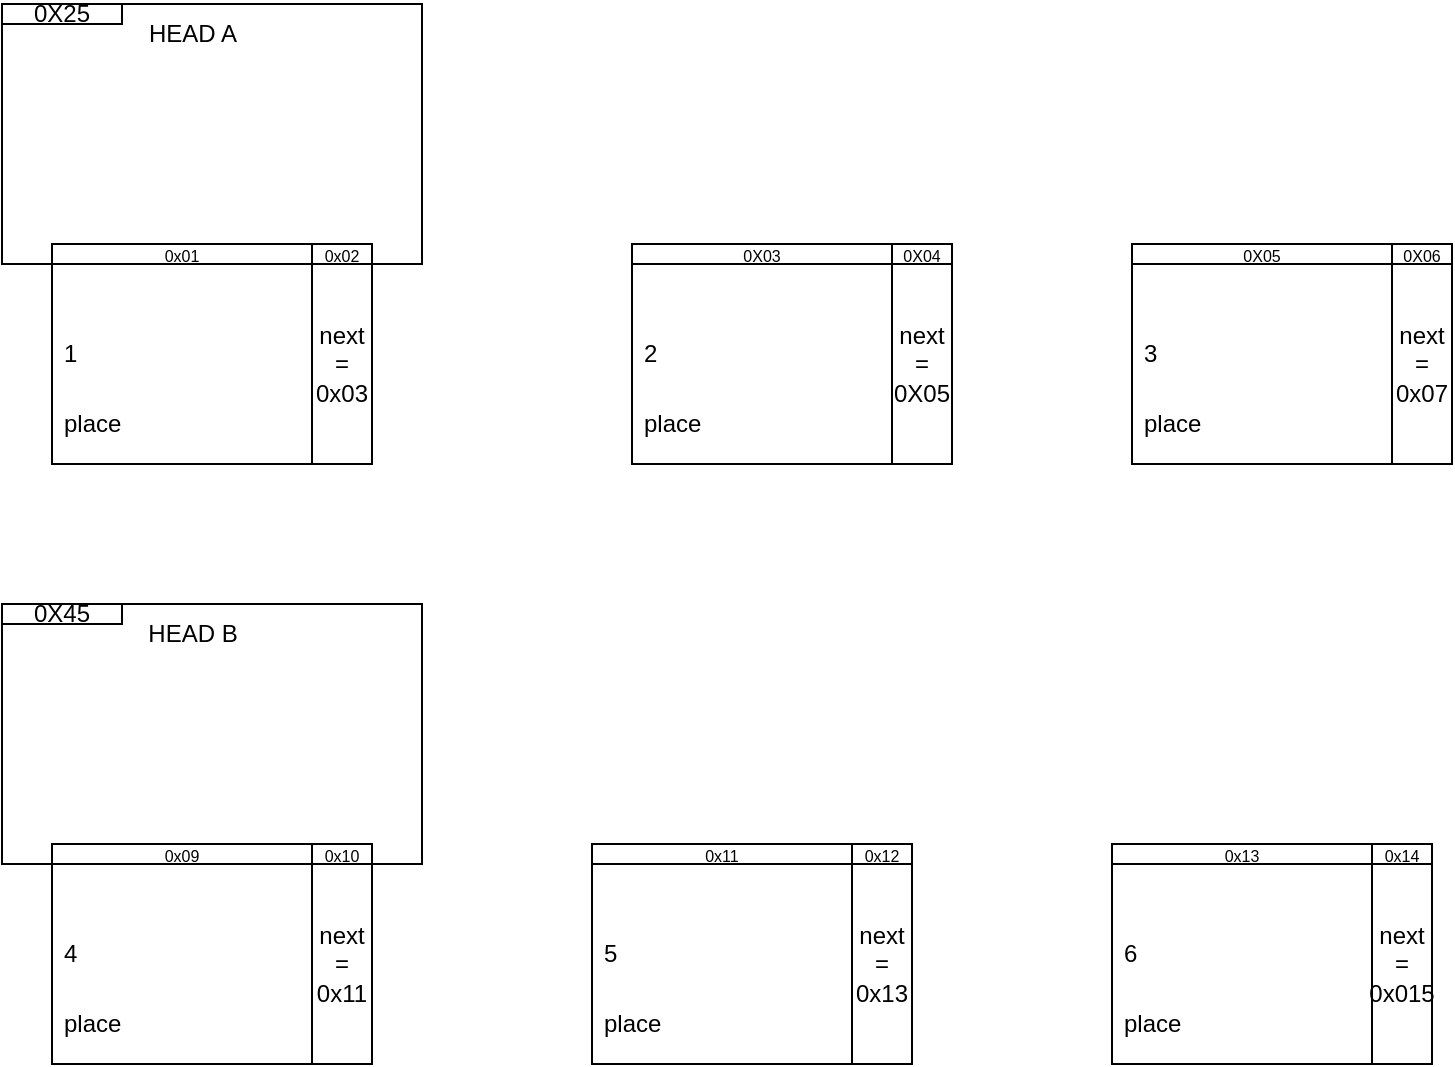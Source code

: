 <mxfile version="26.1.0">
  <diagram name="Page-1" id="G3Mza58gHzZ2Si0KtqzY">
    <mxGraphModel dx="1185" dy="657" grid="1" gridSize="10" guides="1" tooltips="1" connect="1" arrows="1" fold="1" page="1" pageScale="1" pageWidth="850" pageHeight="1100" math="0" shadow="0">
      <root>
        <mxCell id="0" />
        <mxCell id="1" parent="0" />
        <mxCell id="8AFJEiIQBA_v1RYh4N0m-30" value="" style="group" vertex="1" connectable="0" parent="1">
          <mxGeometry x="95" y="460" width="210" height="130" as="geometry" />
        </mxCell>
        <mxCell id="8AFJEiIQBA_v1RYh4N0m-31" value="" style="rounded=0;whiteSpace=wrap;html=1;" vertex="1" parent="8AFJEiIQBA_v1RYh4N0m-30">
          <mxGeometry width="210" height="130" as="geometry" />
        </mxCell>
        <mxCell id="8AFJEiIQBA_v1RYh4N0m-32" value="HEAD B" style="text;html=1;align=center;verticalAlign=middle;resizable=0;points=[];autosize=1;strokeColor=none;fillColor=none;" vertex="1" parent="8AFJEiIQBA_v1RYh4N0m-30">
          <mxGeometry x="60" width="70" height="30" as="geometry" />
        </mxCell>
        <mxCell id="8AFJEiIQBA_v1RYh4N0m-33" value="&lt;div&gt;0X45&lt;/div&gt;" style="rounded=0;whiteSpace=wrap;html=1;" vertex="1" parent="8AFJEiIQBA_v1RYh4N0m-30">
          <mxGeometry width="60" height="10" as="geometry" />
        </mxCell>
        <mxCell id="8AFJEiIQBA_v1RYh4N0m-21" value="" style="group" vertex="1" connectable="0" parent="1">
          <mxGeometry x="95" y="160" width="210" height="130" as="geometry" />
        </mxCell>
        <mxCell id="8AFJEiIQBA_v1RYh4N0m-19" value="" style="rounded=0;whiteSpace=wrap;html=1;" vertex="1" parent="8AFJEiIQBA_v1RYh4N0m-21">
          <mxGeometry width="210" height="130" as="geometry" />
        </mxCell>
        <mxCell id="8AFJEiIQBA_v1RYh4N0m-17" value="HEAD A" style="text;html=1;align=center;verticalAlign=middle;resizable=0;points=[];autosize=1;strokeColor=none;fillColor=none;" vertex="1" parent="8AFJEiIQBA_v1RYh4N0m-21">
          <mxGeometry x="60" width="70" height="30" as="geometry" />
        </mxCell>
        <mxCell id="8AFJEiIQBA_v1RYh4N0m-20" value="0X25" style="rounded=0;whiteSpace=wrap;html=1;" vertex="1" parent="8AFJEiIQBA_v1RYh4N0m-21">
          <mxGeometry width="60" height="10" as="geometry" />
        </mxCell>
        <mxCell id="8AFJEiIQBA_v1RYh4N0m-22" value="" style="group;movable=1;resizable=1;rotatable=1;deletable=1;editable=1;locked=0;connectable=1;" vertex="1" connectable="0" parent="1">
          <mxGeometry x="120" y="280" width="160" height="110" as="geometry" />
        </mxCell>
        <mxCell id="8AFJEiIQBA_v1RYh4N0m-1" value="&lt;div&gt;next&lt;/div&gt;&lt;div&gt;=&lt;/div&gt;&lt;div&gt;0x03&lt;br&gt;&lt;/div&gt;" style="swimlane;fontStyle=0;childLayout=stackLayout;horizontal=1;startSize=30;horizontalStack=0;resizeParent=1;resizeParentMax=0;resizeLast=0;collapsible=1;marginBottom=0;whiteSpace=wrap;html=1;direction=south;movable=1;resizable=1;rotatable=1;deletable=1;editable=1;locked=0;connectable=1;" vertex="1" parent="8AFJEiIQBA_v1RYh4N0m-22">
          <mxGeometry y="10" width="160" height="100" as="geometry" />
        </mxCell>
        <mxCell id="8AFJEiIQBA_v1RYh4N0m-2" value="1" style="text;strokeColor=none;fillColor=none;align=left;verticalAlign=middle;spacingLeft=4;spacingRight=4;overflow=hidden;points=[[0,0.5],[1,0.5]];portConstraint=eastwest;rotatable=1;whiteSpace=wrap;html=1;movable=1;resizable=1;deletable=1;editable=1;locked=0;connectable=1;" vertex="1" parent="8AFJEiIQBA_v1RYh4N0m-1">
          <mxGeometry y="30" width="160" height="30" as="geometry" />
        </mxCell>
        <mxCell id="8AFJEiIQBA_v1RYh4N0m-3" value="place" style="text;strokeColor=none;fillColor=none;align=left;verticalAlign=middle;spacingLeft=4;spacingRight=4;overflow=hidden;points=[[0,0.5],[1,0.5]];portConstraint=eastwest;rotatable=1;whiteSpace=wrap;html=1;movable=1;resizable=1;deletable=1;editable=1;locked=0;connectable=1;" vertex="1" parent="8AFJEiIQBA_v1RYh4N0m-1">
          <mxGeometry y="60" width="160" height="40" as="geometry" />
        </mxCell>
        <mxCell id="8AFJEiIQBA_v1RYh4N0m-5" value="&lt;font style=&quot;font-size: 8px;&quot;&gt;0x02&lt;/font&gt;" style="rounded=0;whiteSpace=wrap;html=1;movable=0;resizable=0;rotatable=0;deletable=0;editable=0;locked=1;connectable=0;" vertex="1" parent="8AFJEiIQBA_v1RYh4N0m-22">
          <mxGeometry x="130" width="30" height="10" as="geometry" />
        </mxCell>
        <mxCell id="8AFJEiIQBA_v1RYh4N0m-6" value="&lt;font style=&quot;font-size: 8px;&quot;&gt;0x01&lt;/font&gt;" style="rounded=0;whiteSpace=wrap;html=1;movable=0;resizable=0;rotatable=0;deletable=0;editable=0;locked=1;connectable=0;" vertex="1" parent="8AFJEiIQBA_v1RYh4N0m-22">
          <mxGeometry width="130" height="10" as="geometry" />
        </mxCell>
        <mxCell id="8AFJEiIQBA_v1RYh4N0m-23" value="" style="group;movable=1;resizable=1;rotatable=1;deletable=1;editable=1;locked=0;connectable=1;" vertex="1" connectable="0" parent="1">
          <mxGeometry x="120" y="580" width="160" height="110" as="geometry" />
        </mxCell>
        <mxCell id="8AFJEiIQBA_v1RYh4N0m-24" value="&lt;div&gt;next&lt;/div&gt;&lt;div&gt;=&lt;/div&gt;&lt;div&gt;0x11&lt;br&gt;&lt;/div&gt;" style="swimlane;fontStyle=0;childLayout=stackLayout;horizontal=1;startSize=30;horizontalStack=0;resizeParent=1;resizeParentMax=0;resizeLast=0;collapsible=1;marginBottom=0;whiteSpace=wrap;html=1;direction=south;movable=1;resizable=1;rotatable=1;deletable=1;editable=1;locked=0;connectable=1;" vertex="1" parent="8AFJEiIQBA_v1RYh4N0m-23">
          <mxGeometry y="10" width="160" height="100" as="geometry" />
        </mxCell>
        <mxCell id="8AFJEiIQBA_v1RYh4N0m-25" value="4" style="text;strokeColor=none;fillColor=none;align=left;verticalAlign=middle;spacingLeft=4;spacingRight=4;overflow=hidden;points=[[0,0.5],[1,0.5]];portConstraint=eastwest;rotatable=1;whiteSpace=wrap;html=1;movable=1;resizable=1;deletable=1;editable=1;locked=0;connectable=1;" vertex="1" parent="8AFJEiIQBA_v1RYh4N0m-24">
          <mxGeometry y="30" width="160" height="30" as="geometry" />
        </mxCell>
        <mxCell id="8AFJEiIQBA_v1RYh4N0m-26" value="place" style="text;strokeColor=none;fillColor=none;align=left;verticalAlign=middle;spacingLeft=4;spacingRight=4;overflow=hidden;points=[[0,0.5],[1,0.5]];portConstraint=eastwest;rotatable=1;whiteSpace=wrap;html=1;movable=1;resizable=1;deletable=1;editable=1;locked=0;connectable=1;" vertex="1" parent="8AFJEiIQBA_v1RYh4N0m-24">
          <mxGeometry y="60" width="160" height="40" as="geometry" />
        </mxCell>
        <mxCell id="8AFJEiIQBA_v1RYh4N0m-27" value="&lt;font style=&quot;font-size: 8px;&quot;&gt;0x10&lt;/font&gt;" style="rounded=0;whiteSpace=wrap;html=1;movable=1;resizable=1;rotatable=1;deletable=1;editable=1;locked=0;connectable=1;" vertex="1" parent="8AFJEiIQBA_v1RYh4N0m-23">
          <mxGeometry x="130" width="30" height="10" as="geometry" />
        </mxCell>
        <mxCell id="8AFJEiIQBA_v1RYh4N0m-28" value="&lt;font style=&quot;font-size: 8px;&quot;&gt;0x09&lt;/font&gt;" style="rounded=0;whiteSpace=wrap;html=1;movable=1;resizable=1;rotatable=1;deletable=1;editable=1;locked=0;connectable=1;" vertex="1" parent="8AFJEiIQBA_v1RYh4N0m-23">
          <mxGeometry width="130" height="10" as="geometry" />
        </mxCell>
        <mxCell id="8AFJEiIQBA_v1RYh4N0m-34" value="" style="group;movable=1;resizable=1;rotatable=1;deletable=1;editable=1;locked=0;connectable=1;" vertex="1" connectable="0" parent="1">
          <mxGeometry x="390" y="580" width="160" height="110" as="geometry" />
        </mxCell>
        <mxCell id="8AFJEiIQBA_v1RYh4N0m-35" value="&lt;div&gt;next&lt;/div&gt;&lt;div&gt;=&lt;/div&gt;&lt;div&gt;0x13&lt;br&gt;&lt;/div&gt;" style="swimlane;fontStyle=0;childLayout=stackLayout;horizontal=1;startSize=30;horizontalStack=0;resizeParent=1;resizeParentMax=0;resizeLast=0;collapsible=1;marginBottom=0;whiteSpace=wrap;html=1;direction=south;movable=1;resizable=1;rotatable=1;deletable=1;editable=1;locked=0;connectable=1;" vertex="1" parent="8AFJEiIQBA_v1RYh4N0m-34">
          <mxGeometry y="10" width="160" height="100" as="geometry" />
        </mxCell>
        <mxCell id="8AFJEiIQBA_v1RYh4N0m-36" value="5" style="text;strokeColor=none;fillColor=none;align=left;verticalAlign=middle;spacingLeft=4;spacingRight=4;overflow=hidden;points=[[0,0.5],[1,0.5]];portConstraint=eastwest;rotatable=1;whiteSpace=wrap;html=1;movable=1;resizable=1;deletable=1;editable=1;locked=0;connectable=1;" vertex="1" parent="8AFJEiIQBA_v1RYh4N0m-35">
          <mxGeometry y="30" width="160" height="30" as="geometry" />
        </mxCell>
        <mxCell id="8AFJEiIQBA_v1RYh4N0m-37" value="place" style="text;strokeColor=none;fillColor=none;align=left;verticalAlign=middle;spacingLeft=4;spacingRight=4;overflow=hidden;points=[[0,0.5],[1,0.5]];portConstraint=eastwest;rotatable=1;whiteSpace=wrap;html=1;movable=1;resizable=1;deletable=1;editable=1;locked=0;connectable=1;" vertex="1" parent="8AFJEiIQBA_v1RYh4N0m-35">
          <mxGeometry y="60" width="160" height="40" as="geometry" />
        </mxCell>
        <mxCell id="8AFJEiIQBA_v1RYh4N0m-38" value="&lt;font style=&quot;font-size: 8px;&quot;&gt;0x12&lt;/font&gt;" style="rounded=0;whiteSpace=wrap;html=1;movable=1;resizable=1;rotatable=1;deletable=1;editable=1;locked=0;connectable=1;" vertex="1" parent="8AFJEiIQBA_v1RYh4N0m-34">
          <mxGeometry x="130" width="30" height="10" as="geometry" />
        </mxCell>
        <mxCell id="8AFJEiIQBA_v1RYh4N0m-39" value="&lt;font style=&quot;font-size: 8px;&quot;&gt;0x11&lt;/font&gt;" style="rounded=0;whiteSpace=wrap;html=1;movable=1;resizable=1;rotatable=1;deletable=1;editable=1;locked=0;connectable=1;" vertex="1" parent="8AFJEiIQBA_v1RYh4N0m-34">
          <mxGeometry width="130" height="10" as="geometry" />
        </mxCell>
        <mxCell id="8AFJEiIQBA_v1RYh4N0m-40" value="" style="group;movable=1;resizable=1;rotatable=1;deletable=1;editable=1;locked=0;connectable=1;" vertex="1" connectable="0" parent="1">
          <mxGeometry x="650" y="580" width="160" height="110" as="geometry" />
        </mxCell>
        <mxCell id="8AFJEiIQBA_v1RYh4N0m-41" value="&lt;div&gt;next&lt;/div&gt;&lt;div&gt;=&lt;/div&gt;&lt;div&gt;0x015&lt;br&gt;&lt;/div&gt;" style="swimlane;fontStyle=0;childLayout=stackLayout;horizontal=1;startSize=30;horizontalStack=0;resizeParent=1;resizeParentMax=0;resizeLast=0;collapsible=1;marginBottom=0;whiteSpace=wrap;html=1;direction=south;movable=1;resizable=1;rotatable=1;deletable=1;editable=1;locked=0;connectable=1;" vertex="1" parent="8AFJEiIQBA_v1RYh4N0m-40">
          <mxGeometry y="10" width="160" height="100" as="geometry" />
        </mxCell>
        <mxCell id="8AFJEiIQBA_v1RYh4N0m-42" value="6" style="text;strokeColor=none;fillColor=none;align=left;verticalAlign=middle;spacingLeft=4;spacingRight=4;overflow=hidden;points=[[0,0.5],[1,0.5]];portConstraint=eastwest;rotatable=1;whiteSpace=wrap;html=1;movable=1;resizable=1;deletable=1;editable=1;locked=0;connectable=1;" vertex="1" parent="8AFJEiIQBA_v1RYh4N0m-41">
          <mxGeometry y="30" width="160" height="30" as="geometry" />
        </mxCell>
        <mxCell id="8AFJEiIQBA_v1RYh4N0m-43" value="place" style="text;strokeColor=none;fillColor=none;align=left;verticalAlign=middle;spacingLeft=4;spacingRight=4;overflow=hidden;points=[[0,0.5],[1,0.5]];portConstraint=eastwest;rotatable=1;whiteSpace=wrap;html=1;movable=1;resizable=1;deletable=1;editable=1;locked=0;connectable=1;" vertex="1" parent="8AFJEiIQBA_v1RYh4N0m-41">
          <mxGeometry y="60" width="160" height="40" as="geometry" />
        </mxCell>
        <mxCell id="8AFJEiIQBA_v1RYh4N0m-44" value="&lt;font style=&quot;font-size: 8px;&quot;&gt;0x14&lt;/font&gt;" style="rounded=0;whiteSpace=wrap;html=1;movable=1;resizable=1;rotatable=1;deletable=1;editable=1;locked=0;connectable=1;" vertex="1" parent="8AFJEiIQBA_v1RYh4N0m-40">
          <mxGeometry x="130" width="30" height="10" as="geometry" />
        </mxCell>
        <mxCell id="8AFJEiIQBA_v1RYh4N0m-45" value="&lt;font style=&quot;font-size: 8px;&quot;&gt;0x13&lt;/font&gt;" style="rounded=0;whiteSpace=wrap;html=1;movable=1;resizable=1;rotatable=1;deletable=1;editable=1;locked=0;connectable=1;" vertex="1" parent="8AFJEiIQBA_v1RYh4N0m-40">
          <mxGeometry width="130" height="10" as="geometry" />
        </mxCell>
        <mxCell id="8AFJEiIQBA_v1RYh4N0m-46" value="" style="group;movable=1;resizable=1;rotatable=1;deletable=1;editable=1;locked=0;connectable=1;" vertex="1" connectable="0" parent="1">
          <mxGeometry x="410" y="280" width="160" height="110" as="geometry" />
        </mxCell>
        <mxCell id="8AFJEiIQBA_v1RYh4N0m-47" value="&lt;div&gt;next&lt;/div&gt;&lt;div&gt;=&lt;/div&gt;&lt;div&gt;0X05&lt;br&gt;&lt;/div&gt;" style="swimlane;fontStyle=0;childLayout=stackLayout;horizontal=1;startSize=30;horizontalStack=0;resizeParent=1;resizeParentMax=0;resizeLast=0;collapsible=1;marginBottom=0;whiteSpace=wrap;html=1;direction=south;movable=1;resizable=1;rotatable=1;deletable=1;editable=1;locked=0;connectable=1;" vertex="1" parent="8AFJEiIQBA_v1RYh4N0m-46">
          <mxGeometry y="10" width="160" height="100" as="geometry" />
        </mxCell>
        <mxCell id="8AFJEiIQBA_v1RYh4N0m-48" value="2" style="text;strokeColor=none;fillColor=none;align=left;verticalAlign=middle;spacingLeft=4;spacingRight=4;overflow=hidden;points=[[0,0.5],[1,0.5]];portConstraint=eastwest;rotatable=1;whiteSpace=wrap;html=1;movable=1;resizable=1;deletable=1;editable=1;locked=0;connectable=1;" vertex="1" parent="8AFJEiIQBA_v1RYh4N0m-47">
          <mxGeometry y="30" width="160" height="30" as="geometry" />
        </mxCell>
        <mxCell id="8AFJEiIQBA_v1RYh4N0m-49" value="place" style="text;strokeColor=none;fillColor=none;align=left;verticalAlign=middle;spacingLeft=4;spacingRight=4;overflow=hidden;points=[[0,0.5],[1,0.5]];portConstraint=eastwest;rotatable=1;whiteSpace=wrap;html=1;movable=1;resizable=1;deletable=1;editable=1;locked=0;connectable=1;" vertex="1" parent="8AFJEiIQBA_v1RYh4N0m-47">
          <mxGeometry y="60" width="160" height="40" as="geometry" />
        </mxCell>
        <mxCell id="8AFJEiIQBA_v1RYh4N0m-50" value="&lt;font style=&quot;font-size: 8px;&quot;&gt;0X04&lt;/font&gt;" style="rounded=0;whiteSpace=wrap;html=1;movable=1;resizable=1;rotatable=1;deletable=1;editable=1;locked=0;connectable=1;" vertex="1" parent="8AFJEiIQBA_v1RYh4N0m-46">
          <mxGeometry x="130" width="30" height="10" as="geometry" />
        </mxCell>
        <mxCell id="8AFJEiIQBA_v1RYh4N0m-51" value="&lt;font style=&quot;font-size: 8px;&quot;&gt;0X03&lt;/font&gt;" style="rounded=0;whiteSpace=wrap;html=1;movable=1;resizable=1;rotatable=1;deletable=1;editable=1;locked=0;connectable=1;" vertex="1" parent="8AFJEiIQBA_v1RYh4N0m-46">
          <mxGeometry width="130" height="10" as="geometry" />
        </mxCell>
        <mxCell id="8AFJEiIQBA_v1RYh4N0m-52" value="" style="group;movable=1;resizable=1;rotatable=1;deletable=1;editable=1;locked=0;connectable=1;" vertex="1" connectable="0" parent="1">
          <mxGeometry x="660" y="280" width="160" height="110" as="geometry" />
        </mxCell>
        <mxCell id="8AFJEiIQBA_v1RYh4N0m-53" value="&lt;div&gt;next&lt;/div&gt;&lt;div&gt;=&lt;/div&gt;&lt;div&gt;0x07&lt;br&gt;&lt;/div&gt;" style="swimlane;fontStyle=0;childLayout=stackLayout;horizontal=1;startSize=30;horizontalStack=0;resizeParent=1;resizeParentMax=0;resizeLast=0;collapsible=1;marginBottom=0;whiteSpace=wrap;html=1;direction=south;movable=1;resizable=1;rotatable=1;deletable=1;editable=1;locked=0;connectable=1;" vertex="1" parent="8AFJEiIQBA_v1RYh4N0m-52">
          <mxGeometry y="10" width="160" height="100" as="geometry" />
        </mxCell>
        <mxCell id="8AFJEiIQBA_v1RYh4N0m-54" value="3" style="text;strokeColor=none;fillColor=none;align=left;verticalAlign=middle;spacingLeft=4;spacingRight=4;overflow=hidden;points=[[0,0.5],[1,0.5]];portConstraint=eastwest;rotatable=1;whiteSpace=wrap;html=1;movable=1;resizable=1;deletable=1;editable=1;locked=0;connectable=1;" vertex="1" parent="8AFJEiIQBA_v1RYh4N0m-53">
          <mxGeometry y="30" width="160" height="30" as="geometry" />
        </mxCell>
        <mxCell id="8AFJEiIQBA_v1RYh4N0m-55" value="place" style="text;strokeColor=none;fillColor=none;align=left;verticalAlign=middle;spacingLeft=4;spacingRight=4;overflow=hidden;points=[[0,0.5],[1,0.5]];portConstraint=eastwest;rotatable=1;whiteSpace=wrap;html=1;movable=1;resizable=1;deletable=1;editable=1;locked=0;connectable=1;" vertex="1" parent="8AFJEiIQBA_v1RYh4N0m-53">
          <mxGeometry y="60" width="160" height="40" as="geometry" />
        </mxCell>
        <mxCell id="8AFJEiIQBA_v1RYh4N0m-56" value="&lt;font style=&quot;font-size: 8px;&quot;&gt;0X06&lt;/font&gt;" style="rounded=0;whiteSpace=wrap;html=1;movable=1;resizable=1;rotatable=1;deletable=1;editable=1;locked=0;connectable=1;" vertex="1" parent="8AFJEiIQBA_v1RYh4N0m-52">
          <mxGeometry x="130" width="30" height="10" as="geometry" />
        </mxCell>
        <mxCell id="8AFJEiIQBA_v1RYh4N0m-57" value="&lt;font style=&quot;font-size: 8px;&quot;&gt;0X05&lt;/font&gt;" style="rounded=0;whiteSpace=wrap;html=1;movable=1;resizable=1;rotatable=1;deletable=1;editable=1;locked=0;connectable=1;" vertex="1" parent="8AFJEiIQBA_v1RYh4N0m-52">
          <mxGeometry width="130" height="10" as="geometry" />
        </mxCell>
      </root>
    </mxGraphModel>
  </diagram>
</mxfile>

